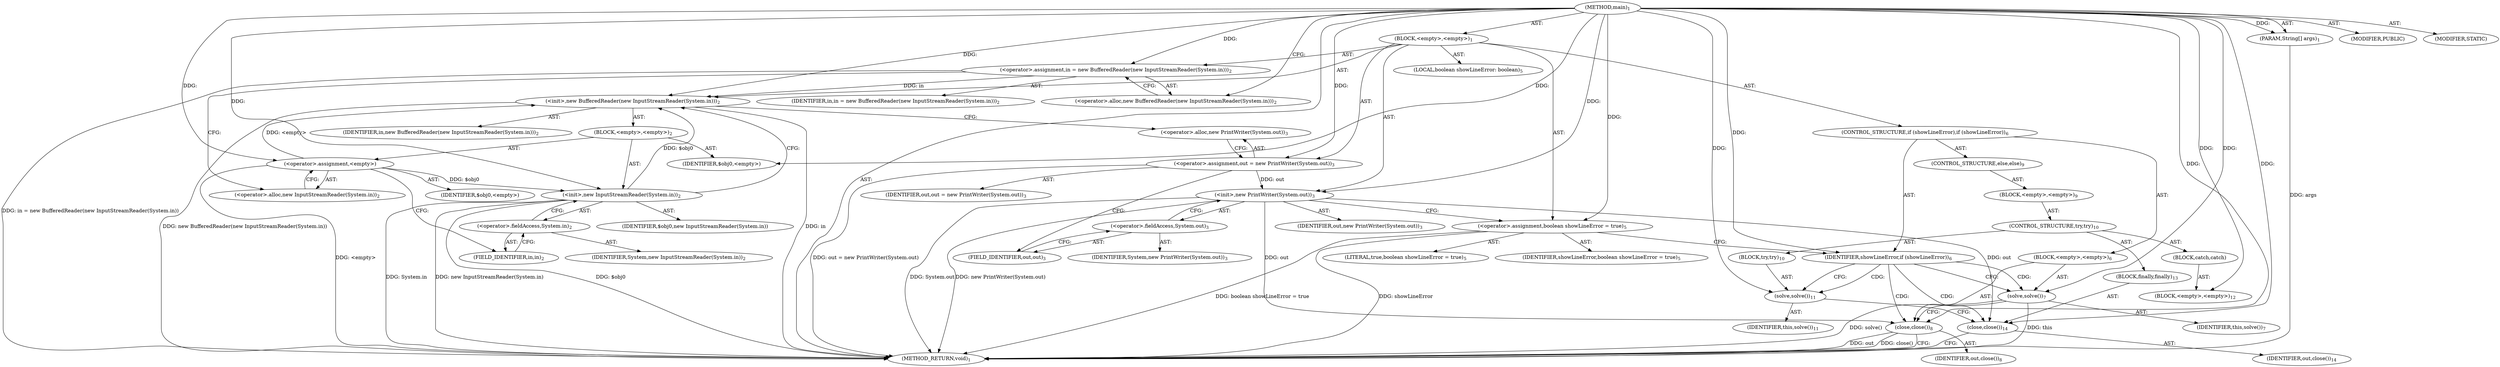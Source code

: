 digraph "main" {  
"17" [label = <(METHOD,main)<SUB>1</SUB>> ]
"18" [label = <(PARAM,String[] args)<SUB>1</SUB>> ]
"19" [label = <(BLOCK,&lt;empty&gt;,&lt;empty&gt;)<SUB>1</SUB>> ]
"20" [label = <(&lt;operator&gt;.assignment,in = new BufferedReader(new InputStreamReader(System.in)))<SUB>2</SUB>> ]
"21" [label = <(IDENTIFIER,in,in = new BufferedReader(new InputStreamReader(System.in)))<SUB>2</SUB>> ]
"22" [label = <(&lt;operator&gt;.alloc,new BufferedReader(new InputStreamReader(System.in)))<SUB>2</SUB>> ]
"23" [label = <(&lt;init&gt;,new BufferedReader(new InputStreamReader(System.in)))<SUB>2</SUB>> ]
"24" [label = <(IDENTIFIER,in,new BufferedReader(new InputStreamReader(System.in)))<SUB>2</SUB>> ]
"25" [label = <(BLOCK,&lt;empty&gt;,&lt;empty&gt;)<SUB>2</SUB>> ]
"26" [label = <(&lt;operator&gt;.assignment,&lt;empty&gt;)> ]
"27" [label = <(IDENTIFIER,$obj0,&lt;empty&gt;)> ]
"28" [label = <(&lt;operator&gt;.alloc,new InputStreamReader(System.in))<SUB>2</SUB>> ]
"29" [label = <(&lt;init&gt;,new InputStreamReader(System.in))<SUB>2</SUB>> ]
"30" [label = <(IDENTIFIER,$obj0,new InputStreamReader(System.in))> ]
"31" [label = <(&lt;operator&gt;.fieldAccess,System.in)<SUB>2</SUB>> ]
"32" [label = <(IDENTIFIER,System,new InputStreamReader(System.in))<SUB>2</SUB>> ]
"33" [label = <(FIELD_IDENTIFIER,in,in)<SUB>2</SUB>> ]
"34" [label = <(IDENTIFIER,$obj0,&lt;empty&gt;)> ]
"35" [label = <(&lt;operator&gt;.assignment,out = new PrintWriter(System.out))<SUB>3</SUB>> ]
"36" [label = <(IDENTIFIER,out,out = new PrintWriter(System.out))<SUB>3</SUB>> ]
"37" [label = <(&lt;operator&gt;.alloc,new PrintWriter(System.out))<SUB>3</SUB>> ]
"38" [label = <(&lt;init&gt;,new PrintWriter(System.out))<SUB>3</SUB>> ]
"39" [label = <(IDENTIFIER,out,new PrintWriter(System.out))<SUB>3</SUB>> ]
"40" [label = <(&lt;operator&gt;.fieldAccess,System.out)<SUB>3</SUB>> ]
"41" [label = <(IDENTIFIER,System,new PrintWriter(System.out))<SUB>3</SUB>> ]
"42" [label = <(FIELD_IDENTIFIER,out,out)<SUB>3</SUB>> ]
"43" [label = <(LOCAL,boolean showLineError: boolean)<SUB>5</SUB>> ]
"44" [label = <(&lt;operator&gt;.assignment,boolean showLineError = true)<SUB>5</SUB>> ]
"45" [label = <(IDENTIFIER,showLineError,boolean showLineError = true)<SUB>5</SUB>> ]
"46" [label = <(LITERAL,true,boolean showLineError = true)<SUB>5</SUB>> ]
"47" [label = <(CONTROL_STRUCTURE,if (showLineError),if (showLineError))<SUB>6</SUB>> ]
"48" [label = <(IDENTIFIER,showLineError,if (showLineError))<SUB>6</SUB>> ]
"49" [label = <(BLOCK,&lt;empty&gt;,&lt;empty&gt;)<SUB>6</SUB>> ]
"50" [label = <(solve,solve())<SUB>7</SUB>> ]
"51" [label = <(IDENTIFIER,this,solve())<SUB>7</SUB>> ]
"52" [label = <(close,close())<SUB>8</SUB>> ]
"53" [label = <(IDENTIFIER,out,close())<SUB>8</SUB>> ]
"54" [label = <(CONTROL_STRUCTURE,else,else)<SUB>9</SUB>> ]
"55" [label = <(BLOCK,&lt;empty&gt;,&lt;empty&gt;)<SUB>9</SUB>> ]
"56" [label = <(CONTROL_STRUCTURE,try,try)<SUB>10</SUB>> ]
"57" [label = <(BLOCK,try,try)<SUB>10</SUB>> ]
"58" [label = <(solve,solve())<SUB>11</SUB>> ]
"59" [label = <(IDENTIFIER,this,solve())<SUB>11</SUB>> ]
"60" [label = <(BLOCK,catch,catch)> ]
"61" [label = <(BLOCK,&lt;empty&gt;,&lt;empty&gt;)<SUB>12</SUB>> ]
"62" [label = <(BLOCK,finally,finally)<SUB>13</SUB>> ]
"63" [label = <(close,close())<SUB>14</SUB>> ]
"64" [label = <(IDENTIFIER,out,close())<SUB>14</SUB>> ]
"65" [label = <(MODIFIER,PUBLIC)> ]
"66" [label = <(MODIFIER,STATIC)> ]
"67" [label = <(METHOD_RETURN,void)<SUB>1</SUB>> ]
  "17" -> "18"  [ label = "AST: "] 
  "17" -> "19"  [ label = "AST: "] 
  "17" -> "65"  [ label = "AST: "] 
  "17" -> "66"  [ label = "AST: "] 
  "17" -> "67"  [ label = "AST: "] 
  "19" -> "20"  [ label = "AST: "] 
  "19" -> "23"  [ label = "AST: "] 
  "19" -> "35"  [ label = "AST: "] 
  "19" -> "38"  [ label = "AST: "] 
  "19" -> "43"  [ label = "AST: "] 
  "19" -> "44"  [ label = "AST: "] 
  "19" -> "47"  [ label = "AST: "] 
  "20" -> "21"  [ label = "AST: "] 
  "20" -> "22"  [ label = "AST: "] 
  "23" -> "24"  [ label = "AST: "] 
  "23" -> "25"  [ label = "AST: "] 
  "25" -> "26"  [ label = "AST: "] 
  "25" -> "29"  [ label = "AST: "] 
  "25" -> "34"  [ label = "AST: "] 
  "26" -> "27"  [ label = "AST: "] 
  "26" -> "28"  [ label = "AST: "] 
  "29" -> "30"  [ label = "AST: "] 
  "29" -> "31"  [ label = "AST: "] 
  "31" -> "32"  [ label = "AST: "] 
  "31" -> "33"  [ label = "AST: "] 
  "35" -> "36"  [ label = "AST: "] 
  "35" -> "37"  [ label = "AST: "] 
  "38" -> "39"  [ label = "AST: "] 
  "38" -> "40"  [ label = "AST: "] 
  "40" -> "41"  [ label = "AST: "] 
  "40" -> "42"  [ label = "AST: "] 
  "44" -> "45"  [ label = "AST: "] 
  "44" -> "46"  [ label = "AST: "] 
  "47" -> "48"  [ label = "AST: "] 
  "47" -> "49"  [ label = "AST: "] 
  "47" -> "54"  [ label = "AST: "] 
  "49" -> "50"  [ label = "AST: "] 
  "49" -> "52"  [ label = "AST: "] 
  "50" -> "51"  [ label = "AST: "] 
  "52" -> "53"  [ label = "AST: "] 
  "54" -> "55"  [ label = "AST: "] 
  "55" -> "56"  [ label = "AST: "] 
  "56" -> "57"  [ label = "AST: "] 
  "56" -> "60"  [ label = "AST: "] 
  "56" -> "62"  [ label = "AST: "] 
  "57" -> "58"  [ label = "AST: "] 
  "58" -> "59"  [ label = "AST: "] 
  "60" -> "61"  [ label = "AST: "] 
  "62" -> "63"  [ label = "AST: "] 
  "63" -> "64"  [ label = "AST: "] 
  "20" -> "28"  [ label = "CFG: "] 
  "23" -> "37"  [ label = "CFG: "] 
  "35" -> "42"  [ label = "CFG: "] 
  "38" -> "44"  [ label = "CFG: "] 
  "44" -> "48"  [ label = "CFG: "] 
  "22" -> "20"  [ label = "CFG: "] 
  "37" -> "35"  [ label = "CFG: "] 
  "40" -> "38"  [ label = "CFG: "] 
  "48" -> "50"  [ label = "CFG: "] 
  "48" -> "58"  [ label = "CFG: "] 
  "26" -> "33"  [ label = "CFG: "] 
  "29" -> "23"  [ label = "CFG: "] 
  "42" -> "40"  [ label = "CFG: "] 
  "50" -> "52"  [ label = "CFG: "] 
  "52" -> "67"  [ label = "CFG: "] 
  "28" -> "26"  [ label = "CFG: "] 
  "31" -> "29"  [ label = "CFG: "] 
  "33" -> "31"  [ label = "CFG: "] 
  "58" -> "63"  [ label = "CFG: "] 
  "63" -> "67"  [ label = "CFG: "] 
  "17" -> "22"  [ label = "CFG: "] 
  "18" -> "67"  [ label = "DDG: args"] 
  "20" -> "67"  [ label = "DDG: in = new BufferedReader(new InputStreamReader(System.in))"] 
  "23" -> "67"  [ label = "DDG: in"] 
  "26" -> "67"  [ label = "DDG: &lt;empty&gt;"] 
  "29" -> "67"  [ label = "DDG: $obj0"] 
  "29" -> "67"  [ label = "DDG: System.in"] 
  "29" -> "67"  [ label = "DDG: new InputStreamReader(System.in)"] 
  "23" -> "67"  [ label = "DDG: new BufferedReader(new InputStreamReader(System.in))"] 
  "35" -> "67"  [ label = "DDG: out = new PrintWriter(System.out)"] 
  "38" -> "67"  [ label = "DDG: System.out"] 
  "38" -> "67"  [ label = "DDG: new PrintWriter(System.out)"] 
  "44" -> "67"  [ label = "DDG: showLineError"] 
  "44" -> "67"  [ label = "DDG: boolean showLineError = true"] 
  "50" -> "67"  [ label = "DDG: this"] 
  "50" -> "67"  [ label = "DDG: solve()"] 
  "52" -> "67"  [ label = "DDG: out"] 
  "52" -> "67"  [ label = "DDG: close()"] 
  "17" -> "18"  [ label = "DDG: "] 
  "17" -> "20"  [ label = "DDG: "] 
  "17" -> "35"  [ label = "DDG: "] 
  "17" -> "44"  [ label = "DDG: "] 
  "20" -> "23"  [ label = "DDG: in"] 
  "17" -> "23"  [ label = "DDG: "] 
  "26" -> "23"  [ label = "DDG: &lt;empty&gt;"] 
  "29" -> "23"  [ label = "DDG: $obj0"] 
  "35" -> "38"  [ label = "DDG: out"] 
  "17" -> "38"  [ label = "DDG: "] 
  "17" -> "48"  [ label = "DDG: "] 
  "17" -> "26"  [ label = "DDG: "] 
  "17" -> "34"  [ label = "DDG: "] 
  "26" -> "29"  [ label = "DDG: $obj0"] 
  "17" -> "29"  [ label = "DDG: "] 
  "17" -> "50"  [ label = "DDG: "] 
  "38" -> "52"  [ label = "DDG: out"] 
  "17" -> "52"  [ label = "DDG: "] 
  "17" -> "61"  [ label = "DDG: "] 
  "17" -> "58"  [ label = "DDG: "] 
  "38" -> "63"  [ label = "DDG: out"] 
  "17" -> "63"  [ label = "DDG: "] 
  "48" -> "58"  [ label = "CDG: "] 
  "48" -> "50"  [ label = "CDG: "] 
  "48" -> "52"  [ label = "CDG: "] 
  "48" -> "63"  [ label = "CDG: "] 
}
